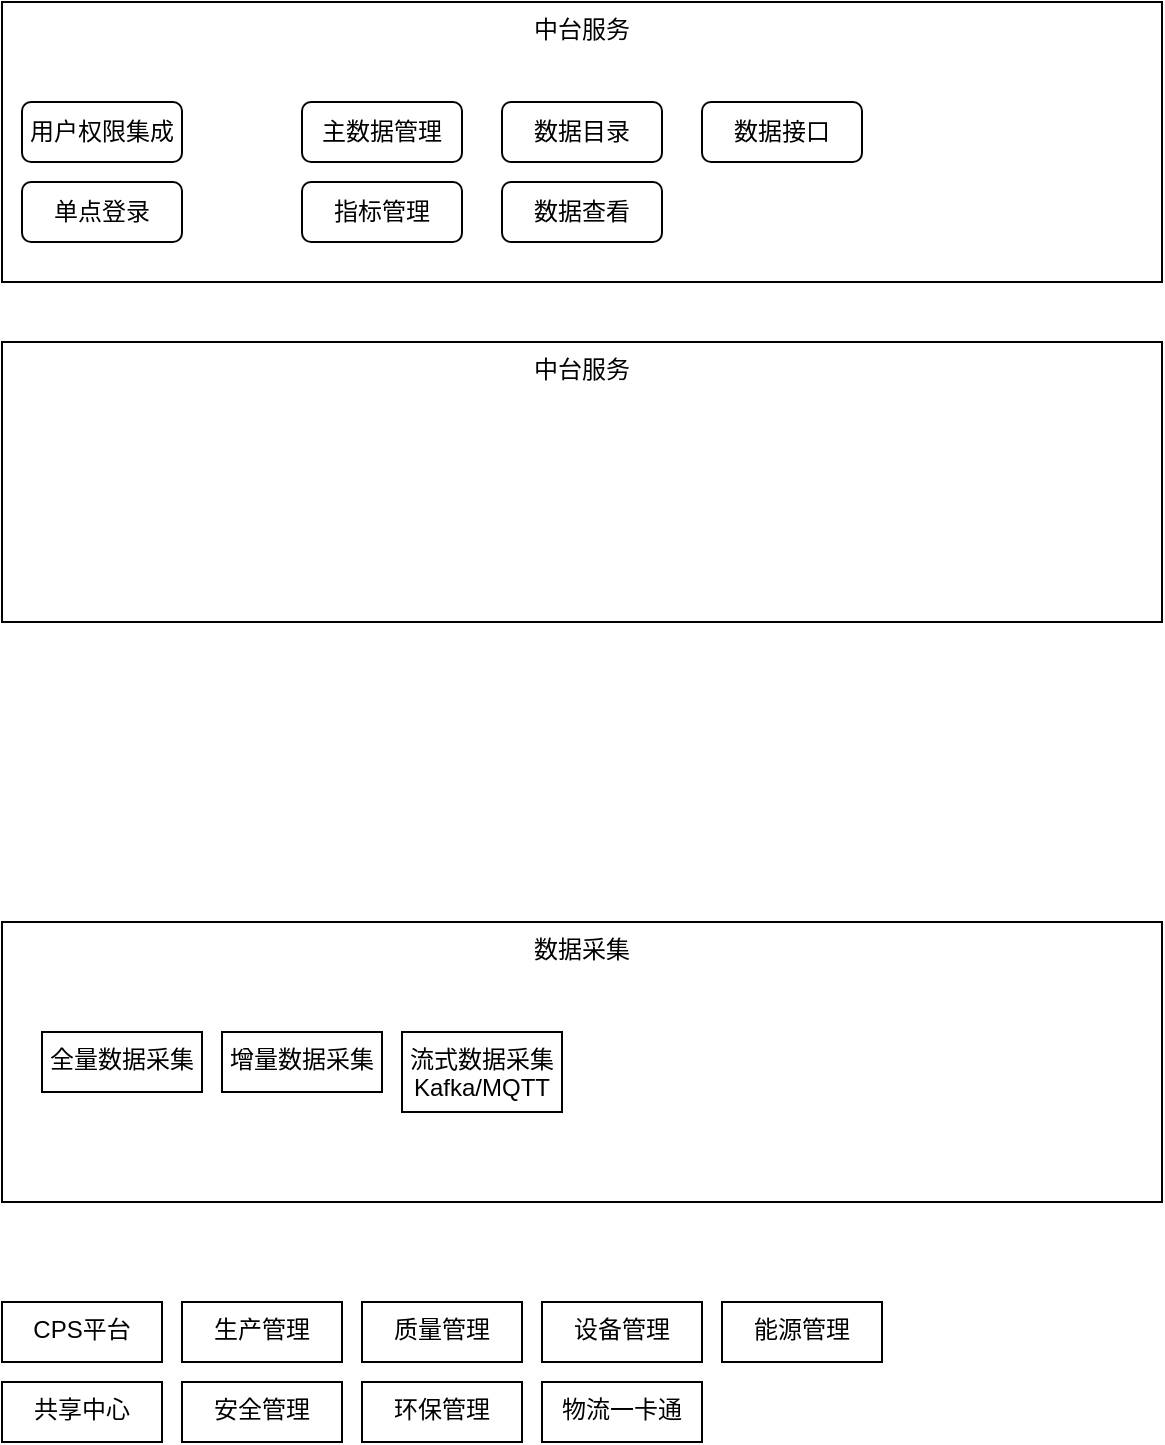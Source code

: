 <mxfile version="17.4.6" type="github">
  <diagram id="L2R32xq3GNuSgDwLyyQL" name="分层架构">
    <mxGraphModel dx="1271" dy="629" grid="1" gridSize="10" guides="1" tooltips="1" connect="1" arrows="1" fold="1" page="1" pageScale="1" pageWidth="827" pageHeight="1169" math="0" shadow="0">
      <root>
        <mxCell id="0" />
        <mxCell id="1" parent="0" />
        <mxCell id="dHJ5faFvzqeMJSQzpvrs-1" value="中台服务" style="rounded=0;whiteSpace=wrap;html=1;verticalAlign=top;" parent="1" vertex="1">
          <mxGeometry x="110" y="100" width="580" height="140" as="geometry" />
        </mxCell>
        <mxCell id="dHJ5faFvzqeMJSQzpvrs-2" value="用户权限集成" style="rounded=1;whiteSpace=wrap;html=1;" parent="1" vertex="1">
          <mxGeometry x="120" y="150" width="80" height="30" as="geometry" />
        </mxCell>
        <mxCell id="dHJ5faFvzqeMJSQzpvrs-3" value="单点登录" style="rounded=1;whiteSpace=wrap;html=1;" parent="1" vertex="1">
          <mxGeometry x="120" y="190" width="80" height="30" as="geometry" />
        </mxCell>
        <mxCell id="dHJ5faFvzqeMJSQzpvrs-5" value="主数据管理" style="rounded=1;whiteSpace=wrap;html=1;" parent="1" vertex="1">
          <mxGeometry x="260" y="150" width="80" height="30" as="geometry" />
        </mxCell>
        <mxCell id="dHJ5faFvzqeMJSQzpvrs-6" value="指标管理" style="rounded=1;whiteSpace=wrap;html=1;" parent="1" vertex="1">
          <mxGeometry x="260" y="190" width="80" height="30" as="geometry" />
        </mxCell>
        <mxCell id="dHJ5faFvzqeMJSQzpvrs-7" value="数据接口" style="rounded=1;whiteSpace=wrap;html=1;" parent="1" vertex="1">
          <mxGeometry x="460" y="150" width="80" height="30" as="geometry" />
        </mxCell>
        <mxCell id="9xCpuu_k8cyC96uPTRZQ-1" value="数据目录" style="rounded=1;whiteSpace=wrap;html=1;" vertex="1" parent="1">
          <mxGeometry x="360" y="150" width="80" height="30" as="geometry" />
        </mxCell>
        <mxCell id="9xCpuu_k8cyC96uPTRZQ-2" value="数据查看" style="rounded=1;whiteSpace=wrap;html=1;" vertex="1" parent="1">
          <mxGeometry x="360" y="190" width="80" height="30" as="geometry" />
        </mxCell>
        <mxCell id="9xCpuu_k8cyC96uPTRZQ-3" value="中台服务" style="rounded=0;whiteSpace=wrap;html=1;verticalAlign=top;" vertex="1" parent="1">
          <mxGeometry x="110" y="270" width="580" height="140" as="geometry" />
        </mxCell>
        <mxCell id="9xCpuu_k8cyC96uPTRZQ-4" value="数据采集" style="rounded=0;whiteSpace=wrap;html=1;verticalAlign=top;" vertex="1" parent="1">
          <mxGeometry x="110" y="560" width="580" height="140" as="geometry" />
        </mxCell>
        <mxCell id="9xCpuu_k8cyC96uPTRZQ-8" value="CPS平台" style="rounded=0;whiteSpace=wrap;html=1;verticalAlign=top;align=center;" vertex="1" parent="1">
          <mxGeometry x="110" y="750" width="80" height="30" as="geometry" />
        </mxCell>
        <mxCell id="9xCpuu_k8cyC96uPTRZQ-9" value="共享中心" style="rounded=0;whiteSpace=wrap;html=1;verticalAlign=top;align=center;" vertex="1" parent="1">
          <mxGeometry x="110" y="790" width="80" height="30" as="geometry" />
        </mxCell>
        <mxCell id="9xCpuu_k8cyC96uPTRZQ-10" value="生产管理" style="rounded=0;whiteSpace=wrap;html=1;verticalAlign=top;align=center;" vertex="1" parent="1">
          <mxGeometry x="200" y="750" width="80" height="30" as="geometry" />
        </mxCell>
        <mxCell id="9xCpuu_k8cyC96uPTRZQ-11" value="质量管理" style="rounded=0;whiteSpace=wrap;html=1;verticalAlign=top;align=center;" vertex="1" parent="1">
          <mxGeometry x="290" y="750" width="80" height="30" as="geometry" />
        </mxCell>
        <mxCell id="9xCpuu_k8cyC96uPTRZQ-12" value="设备管理" style="rounded=0;whiteSpace=wrap;html=1;verticalAlign=top;align=center;" vertex="1" parent="1">
          <mxGeometry x="380" y="750" width="80" height="30" as="geometry" />
        </mxCell>
        <mxCell id="9xCpuu_k8cyC96uPTRZQ-13" value="能源管理" style="rounded=0;whiteSpace=wrap;html=1;verticalAlign=top;align=center;" vertex="1" parent="1">
          <mxGeometry x="470" y="750" width="80" height="30" as="geometry" />
        </mxCell>
        <mxCell id="9xCpuu_k8cyC96uPTRZQ-14" value="安全管理" style="rounded=0;whiteSpace=wrap;html=1;verticalAlign=top;align=center;" vertex="1" parent="1">
          <mxGeometry x="200" y="790" width="80" height="30" as="geometry" />
        </mxCell>
        <mxCell id="9xCpuu_k8cyC96uPTRZQ-15" value="环保管理" style="rounded=0;whiteSpace=wrap;html=1;verticalAlign=top;align=center;" vertex="1" parent="1">
          <mxGeometry x="290" y="790" width="80" height="30" as="geometry" />
        </mxCell>
        <mxCell id="9xCpuu_k8cyC96uPTRZQ-16" value="物流一卡通" style="rounded=0;whiteSpace=wrap;html=1;verticalAlign=top;align=center;" vertex="1" parent="1">
          <mxGeometry x="380" y="790" width="80" height="30" as="geometry" />
        </mxCell>
        <mxCell id="9xCpuu_k8cyC96uPTRZQ-17" value="全量数据采集" style="rounded=0;whiteSpace=wrap;html=1;verticalAlign=top;align=center;" vertex="1" parent="1">
          <mxGeometry x="130" y="615" width="80" height="30" as="geometry" />
        </mxCell>
        <mxCell id="9xCpuu_k8cyC96uPTRZQ-18" value="增量数据采集" style="rounded=0;whiteSpace=wrap;html=1;verticalAlign=top;align=center;" vertex="1" parent="1">
          <mxGeometry x="220" y="615" width="80" height="30" as="geometry" />
        </mxCell>
        <mxCell id="9xCpuu_k8cyC96uPTRZQ-19" value="流式数据采集&lt;br&gt;Kafka/MQTT" style="rounded=0;whiteSpace=wrap;html=1;verticalAlign=top;align=center;" vertex="1" parent="1">
          <mxGeometry x="310" y="615" width="80" height="40" as="geometry" />
        </mxCell>
      </root>
    </mxGraphModel>
  </diagram>
</mxfile>
